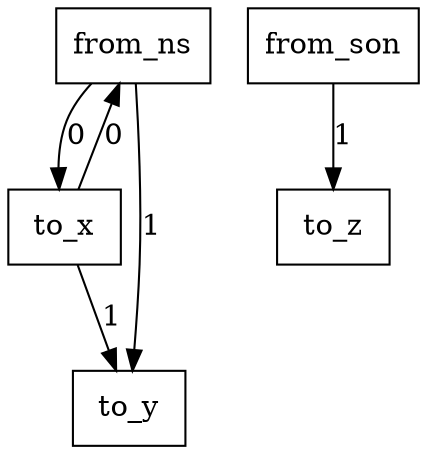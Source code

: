 digraph {
    graph [rankdir=TB
          ,bgcolor=transparent];
    node [shape=box
         ,fillcolor=white
         ,style=filled];
    0 [label=<from_ns>];
    1 [label=<from_son>];
    2 [label=<to_x>];
    3 [label=<to_y>];
    4 [label=<to_z>];
    0 -> 2 [label=0];
    0 -> 3 [label=1];
    1 -> 4 [label=1];
    2 -> 0 [label=0];
    2 -> 3 [label=1];
}